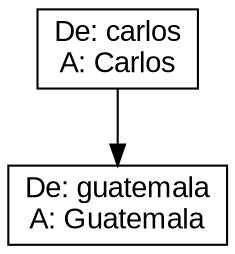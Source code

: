 digraph L {
  node [shape=record fontname=Arial];
0 [label="De: carlos\lA: Carlos"]
1 [label="De: guatemala\lA: Guatemala"]
0 -> 1
 }